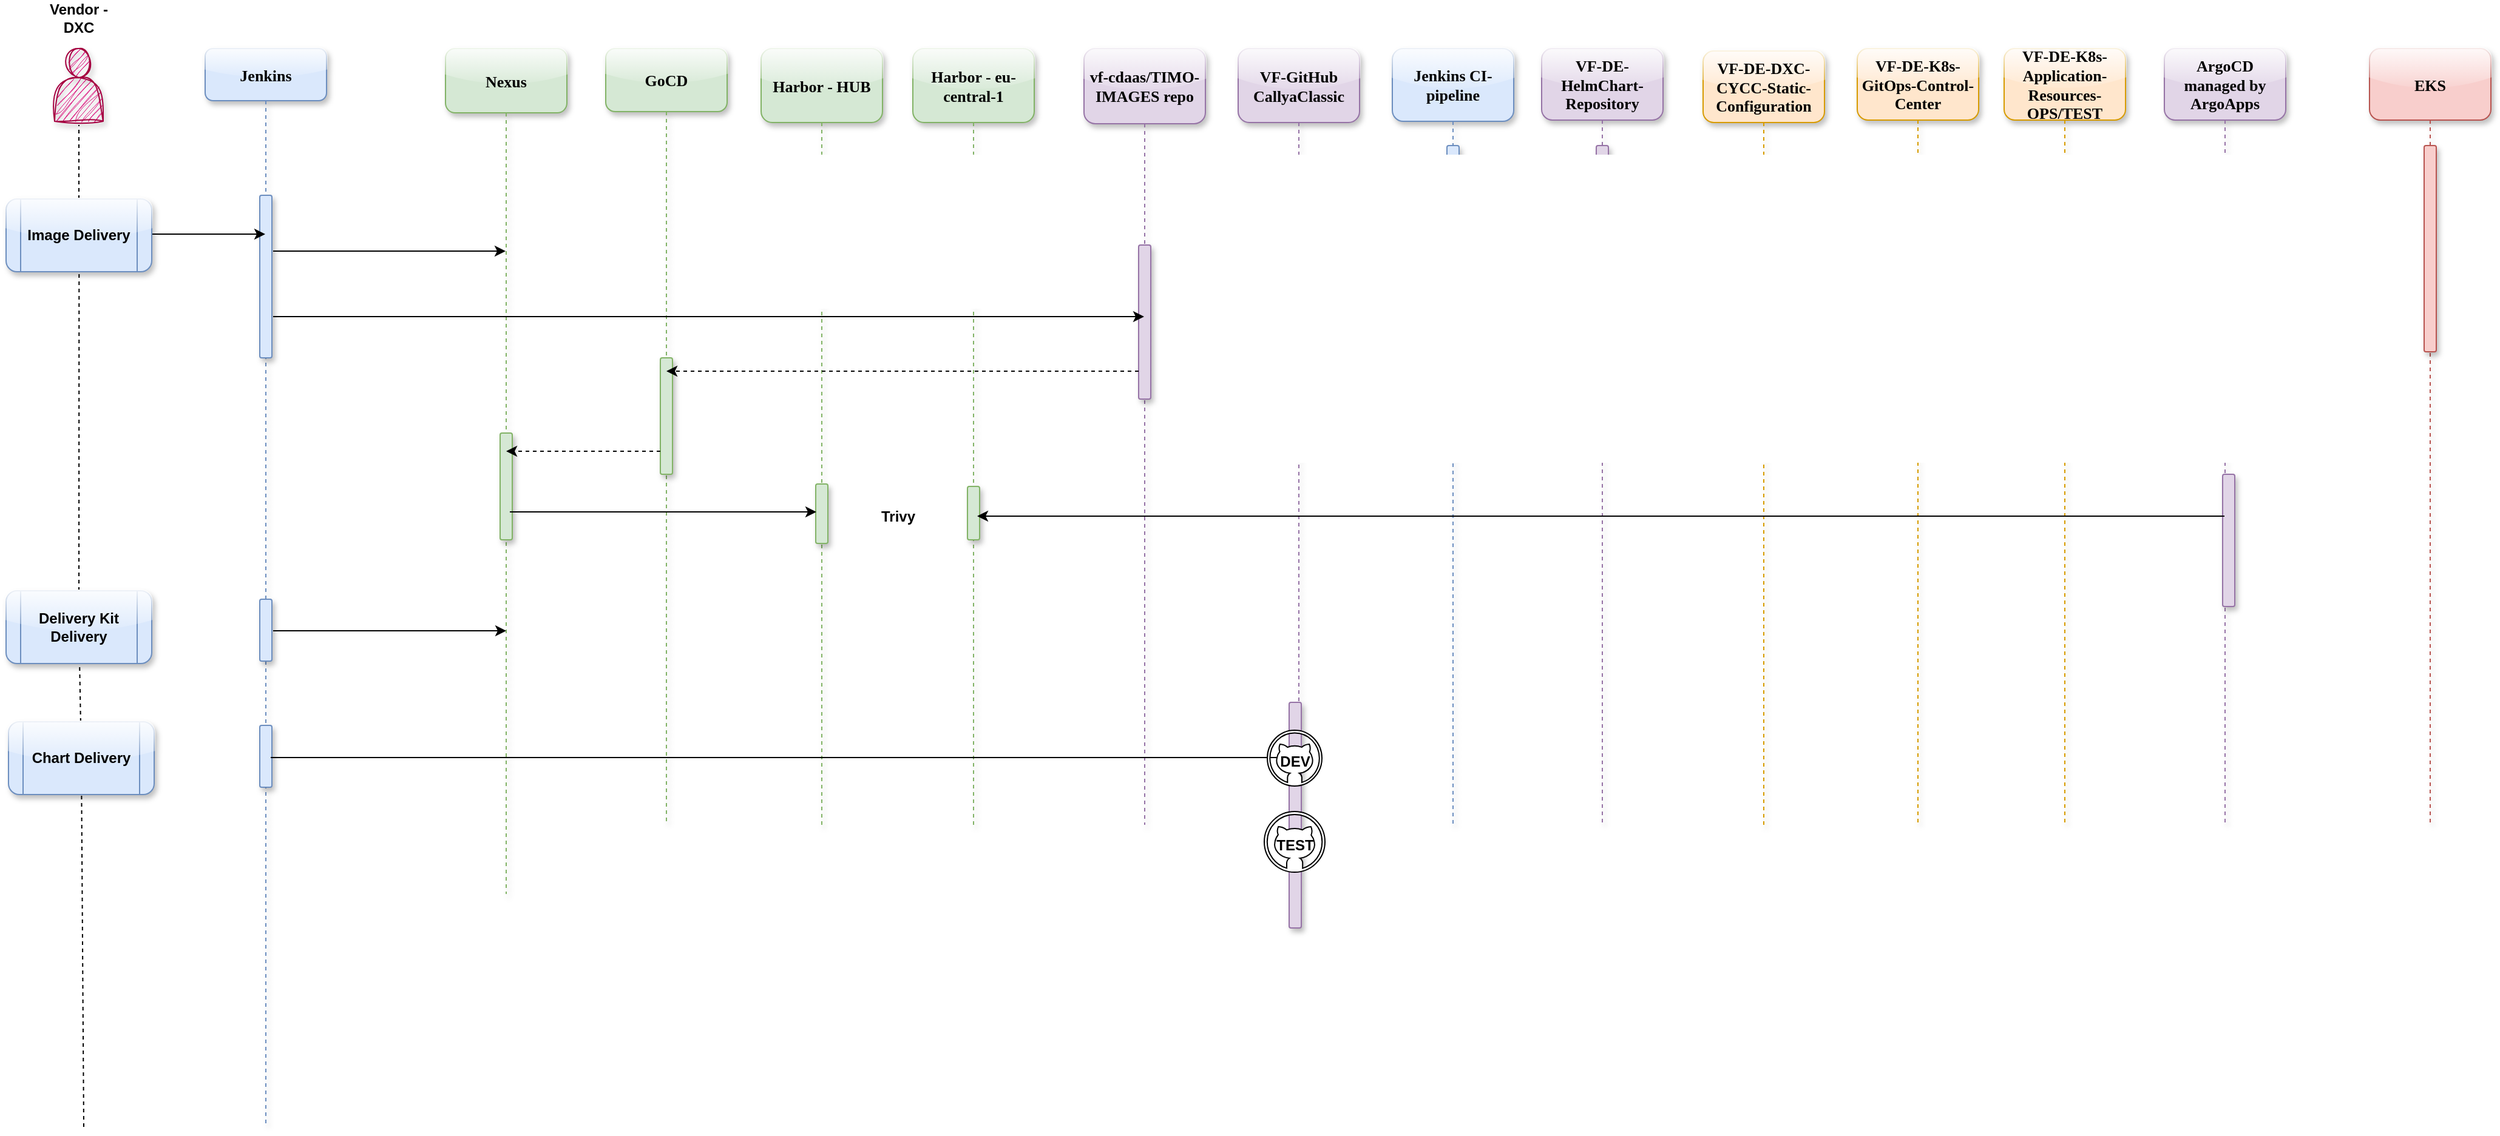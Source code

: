 <mxfile version="23.1.5" type="github">
  <diagram name="Page-1" id="2YBvvXClWsGukQMizWep">
    <mxGraphModel dx="1386" dy="785" grid="0" gridSize="10" guides="1" tooltips="1" connect="1" arrows="1" fold="1" page="1" pageScale="1" pageWidth="3300" pageHeight="4681" math="0" shadow="0">
      <root>
        <mxCell id="0" />
        <mxCell id="1" parent="0" />
        <mxCell id="aM9ryv3xv72pqoxQDRHE-1" value="Jenkins" style="shape=umlLifeline;perimeter=lifelinePerimeter;whiteSpace=wrap;html=1;container=0;dropTarget=0;collapsible=0;recursiveResize=0;outlineConnect=0;portConstraint=eastwest;newEdgeStyle={&quot;edgeStyle&quot;:&quot;elbowEdgeStyle&quot;,&quot;elbow&quot;:&quot;vertical&quot;,&quot;curved&quot;:0,&quot;rounded&quot;:0};strokeWidth=1;fontSize=13;size=43;fontFamily=Verdana;glass=1;rounded=1;shadow=1;fillColor=#dae8fc;strokeColor=#6c8ebf;fontStyle=1" parent="1" vertex="1">
          <mxGeometry x="204" y="114" width="100" height="888" as="geometry" />
        </mxCell>
        <mxCell id="aM9ryv3xv72pqoxQDRHE-2" value="" style="html=1;points=[];perimeter=orthogonalPerimeter;outlineConnect=0;targetShapes=umlLifeline;portConstraint=eastwest;newEdgeStyle={&quot;edgeStyle&quot;:&quot;elbowEdgeStyle&quot;,&quot;elbow&quot;:&quot;vertical&quot;,&quot;curved&quot;:0,&quot;rounded&quot;:0};strokeWidth=1;fontSize=13;fontFamily=Verdana;fillColor=#dae8fc;strokeColor=#6c8ebf;rounded=1;glass=0;shadow=1;fontStyle=1" parent="aM9ryv3xv72pqoxQDRHE-1" vertex="1">
          <mxGeometry x="45" y="121" width="10" height="134" as="geometry" />
        </mxCell>
        <mxCell id="k59G2FWmyJD4u-l8T83N-55" value="" style="html=1;points=[];perimeter=orthogonalPerimeter;outlineConnect=0;targetShapes=umlLifeline;portConstraint=eastwest;newEdgeStyle={&quot;edgeStyle&quot;:&quot;elbowEdgeStyle&quot;,&quot;elbow&quot;:&quot;vertical&quot;,&quot;curved&quot;:0,&quot;rounded&quot;:0};strokeWidth=1;fontSize=13;fontFamily=Verdana;fillColor=#dae8fc;strokeColor=#6c8ebf;rounded=1;glass=0;shadow=1;fontStyle=1" vertex="1" parent="aM9ryv3xv72pqoxQDRHE-1">
          <mxGeometry x="45" y="454" width="10" height="51" as="geometry" />
        </mxCell>
        <mxCell id="k59G2FWmyJD4u-l8T83N-59" value="" style="html=1;points=[];perimeter=orthogonalPerimeter;outlineConnect=0;targetShapes=umlLifeline;portConstraint=eastwest;newEdgeStyle={&quot;edgeStyle&quot;:&quot;elbowEdgeStyle&quot;,&quot;elbow&quot;:&quot;vertical&quot;,&quot;curved&quot;:0,&quot;rounded&quot;:0};strokeWidth=1;fontSize=13;fontFamily=Verdana;fillColor=#dae8fc;strokeColor=#6c8ebf;rounded=1;glass=0;shadow=1;fontStyle=1" vertex="1" parent="aM9ryv3xv72pqoxQDRHE-1">
          <mxGeometry x="45" y="558" width="10" height="51" as="geometry" />
        </mxCell>
        <mxCell id="aM9ryv3xv72pqoxQDRHE-5" value="Nexus" style="shape=umlLifeline;perimeter=lifelinePerimeter;whiteSpace=wrap;html=1;container=0;dropTarget=0;collapsible=0;recursiveResize=0;outlineConnect=0;portConstraint=eastwest;newEdgeStyle={&quot;edgeStyle&quot;:&quot;elbowEdgeStyle&quot;,&quot;elbow&quot;:&quot;vertical&quot;,&quot;curved&quot;:0,&quot;rounded&quot;:0};strokeWidth=1;fontSize=13;size=53;fontFamily=Verdana;rounded=1;shadow=1;glass=1;fillColor=#d5e8d4;strokeColor=#82b366;fontStyle=1" parent="1" vertex="1">
          <mxGeometry x="402" y="114" width="100" height="697" as="geometry" />
        </mxCell>
        <mxCell id="aM9ryv3xv72pqoxQDRHE-6" value="" style="html=1;points=[];perimeter=orthogonalPerimeter;outlineConnect=0;targetShapes=umlLifeline;portConstraint=eastwest;newEdgeStyle={&quot;edgeStyle&quot;:&quot;elbowEdgeStyle&quot;,&quot;elbow&quot;:&quot;vertical&quot;,&quot;curved&quot;:0,&quot;rounded&quot;:0};strokeWidth=1;fontSize=13;fontFamily=Verdana;rounded=1;glass=0;shadow=1;fillColor=#d5e8d4;strokeColor=#82b366;fontStyle=1" parent="aM9ryv3xv72pqoxQDRHE-5" vertex="1">
          <mxGeometry x="45" y="317" width="10" height="88" as="geometry" />
        </mxCell>
        <mxCell id="k59G2FWmyJD4u-l8T83N-1" value="GoCD" style="shape=umlLifeline;perimeter=lifelinePerimeter;whiteSpace=wrap;html=1;container=0;dropTarget=0;collapsible=0;recursiveResize=0;outlineConnect=0;portConstraint=eastwest;newEdgeStyle={&quot;edgeStyle&quot;:&quot;elbowEdgeStyle&quot;,&quot;elbow&quot;:&quot;vertical&quot;,&quot;curved&quot;:0,&quot;rounded&quot;:0};strokeWidth=1;fontSize=13;size=52;fontFamily=Verdana;shadow=1;rounded=1;fillColor=#d5e8d4;strokeColor=#82b366;glass=1;fontStyle=1" vertex="1" parent="1">
          <mxGeometry x="534" y="114" width="100" height="640" as="geometry" />
        </mxCell>
        <mxCell id="k59G2FWmyJD4u-l8T83N-2" value="" style="html=1;points=[];perimeter=orthogonalPerimeter;outlineConnect=0;targetShapes=umlLifeline;portConstraint=eastwest;newEdgeStyle={&quot;edgeStyle&quot;:&quot;elbowEdgeStyle&quot;,&quot;elbow&quot;:&quot;vertical&quot;,&quot;curved&quot;:0,&quot;rounded&quot;:0};strokeWidth=1;fontSize=13;fontFamily=Verdana;rounded=1;shadow=1;fillColor=#d5e8d4;strokeColor=#82b366;fontStyle=1" vertex="1" parent="k59G2FWmyJD4u-l8T83N-1">
          <mxGeometry x="45" y="255" width="10" height="96" as="geometry" />
        </mxCell>
        <mxCell id="k59G2FWmyJD4u-l8T83N-7" value="Harbor - HUB" style="shape=umlLifeline;perimeter=lifelinePerimeter;whiteSpace=wrap;html=1;container=0;dropTarget=0;collapsible=0;recursiveResize=0;outlineConnect=0;portConstraint=eastwest;newEdgeStyle={&quot;edgeStyle&quot;:&quot;elbowEdgeStyle&quot;,&quot;elbow&quot;:&quot;vertical&quot;,&quot;curved&quot;:0,&quot;rounded&quot;:0};strokeWidth=1;fontSize=13;size=61;fontFamily=Verdana;rounded=1;shadow=1;glass=1;fillColor=#d5e8d4;strokeColor=#82b366;fontStyle=1" vertex="1" parent="1">
          <mxGeometry x="662" y="114" width="100" height="640" as="geometry" />
        </mxCell>
        <mxCell id="k59G2FWmyJD4u-l8T83N-8" value="" style="html=1;points=[];perimeter=orthogonalPerimeter;outlineConnect=0;targetShapes=umlLifeline;portConstraint=eastwest;newEdgeStyle={&quot;edgeStyle&quot;:&quot;elbowEdgeStyle&quot;,&quot;elbow&quot;:&quot;vertical&quot;,&quot;curved&quot;:0,&quot;rounded&quot;:0};strokeWidth=1;fontSize=13;fontFamily=Verdana;rounded=1;shadow=1;fillColor=#d5e8d4;strokeColor=#82b366;fontStyle=1" vertex="1" parent="k59G2FWmyJD4u-l8T83N-7">
          <mxGeometry x="45" y="359" width="10" height="49" as="geometry" />
        </mxCell>
        <mxCell id="k59G2FWmyJD4u-l8T83N-9" value="Harbor - eu-central-1" style="shape=umlLifeline;perimeter=lifelinePerimeter;whiteSpace=wrap;html=1;container=0;dropTarget=0;collapsible=0;recursiveResize=0;outlineConnect=0;portConstraint=eastwest;newEdgeStyle={&quot;edgeStyle&quot;:&quot;elbowEdgeStyle&quot;,&quot;elbow&quot;:&quot;vertical&quot;,&quot;curved&quot;:0,&quot;rounded&quot;:0};strokeWidth=1;fontSize=13;size=61;fontFamily=Verdana;rounded=1;fillColor=#d5e8d4;strokeColor=#82b366;glass=1;shadow=1;fontStyle=1" vertex="1" parent="1">
          <mxGeometry x="787" y="114" width="100" height="640" as="geometry" />
        </mxCell>
        <mxCell id="k59G2FWmyJD4u-l8T83N-10" value="" style="html=1;points=[];perimeter=orthogonalPerimeter;outlineConnect=0;targetShapes=umlLifeline;portConstraint=eastwest;newEdgeStyle={&quot;edgeStyle&quot;:&quot;elbowEdgeStyle&quot;,&quot;elbow&quot;:&quot;vertical&quot;,&quot;curved&quot;:0,&quot;rounded&quot;:0};strokeWidth=1;fontSize=13;fontFamily=Verdana;rounded=1;shadow=1;fillColor=#d5e8d4;strokeColor=#82b366;fontStyle=1" vertex="1" parent="k59G2FWmyJD4u-l8T83N-9">
          <mxGeometry x="45" y="361" width="10" height="44" as="geometry" />
        </mxCell>
        <mxCell id="k59G2FWmyJD4u-l8T83N-12" value="vf-cdaas/TIMO-IMAGES repo" style="shape=umlLifeline;perimeter=lifelinePerimeter;whiteSpace=wrap;html=1;container=0;dropTarget=0;collapsible=0;recursiveResize=0;outlineConnect=0;portConstraint=eastwest;newEdgeStyle={&quot;edgeStyle&quot;:&quot;elbowEdgeStyle&quot;,&quot;elbow&quot;:&quot;vertical&quot;,&quot;curved&quot;:0,&quot;rounded&quot;:0};strokeWidth=1;fontSize=13;size=62;fontFamily=Verdana;fillColor=#e1d5e7;strokeColor=#9673a6;glass=1;rounded=1;shadow=1;fontStyle=1" vertex="1" parent="1">
          <mxGeometry x="928" y="114" width="100" height="640" as="geometry" />
        </mxCell>
        <mxCell id="k59G2FWmyJD4u-l8T83N-13" value="" style="html=1;points=[];perimeter=orthogonalPerimeter;outlineConnect=0;targetShapes=umlLifeline;portConstraint=eastwest;newEdgeStyle={&quot;edgeStyle&quot;:&quot;elbowEdgeStyle&quot;,&quot;elbow&quot;:&quot;vertical&quot;,&quot;curved&quot;:0,&quot;rounded&quot;:0};strokeWidth=1;fontSize=13;fontFamily=Verdana;rounded=1;shadow=1;fillColor=#e1d5e7;strokeColor=#9673a6;fontStyle=1" vertex="1" parent="k59G2FWmyJD4u-l8T83N-12">
          <mxGeometry x="45" y="162" width="10" height="127" as="geometry" />
        </mxCell>
        <mxCell id="k59G2FWmyJD4u-l8T83N-14" value="VF-GitHub CallyaClassic" style="shape=umlLifeline;perimeter=lifelinePerimeter;whiteSpace=wrap;html=1;container=0;dropTarget=0;collapsible=0;recursiveResize=0;outlineConnect=0;portConstraint=eastwest;newEdgeStyle={&quot;edgeStyle&quot;:&quot;elbowEdgeStyle&quot;,&quot;elbow&quot;:&quot;vertical&quot;,&quot;curved&quot;:0,&quot;rounded&quot;:0};strokeWidth=1;fontSize=13;size=61;fontFamily=Verdana;fillColor=#e1d5e7;strokeColor=#9673a6;rounded=1;glass=1;shadow=1;fontStyle=1" vertex="1" parent="1">
          <mxGeometry x="1055" y="114" width="100" height="725" as="geometry" />
        </mxCell>
        <mxCell id="k59G2FWmyJD4u-l8T83N-15" value="" style="html=1;points=[];perimeter=orthogonalPerimeter;outlineConnect=0;targetShapes=umlLifeline;portConstraint=eastwest;newEdgeStyle={&quot;edgeStyle&quot;:&quot;elbowEdgeStyle&quot;,&quot;elbow&quot;:&quot;vertical&quot;,&quot;curved&quot;:0,&quot;rounded&quot;:0};strokeWidth=1;fontSize=13;fontFamily=Verdana;rounded=1;shadow=1;fillColor=#e1d5e7;strokeColor=#9673a6;fontStyle=1" vertex="1" parent="k59G2FWmyJD4u-l8T83N-14">
          <mxGeometry x="42" y="539" width="10" height="186" as="geometry" />
        </mxCell>
        <mxCell id="k59G2FWmyJD4u-l8T83N-17" value="Jenkins CI-pipeline" style="shape=umlLifeline;perimeter=lifelinePerimeter;whiteSpace=wrap;html=1;container=0;dropTarget=0;collapsible=0;recursiveResize=0;outlineConnect=0;portConstraint=eastwest;newEdgeStyle={&quot;edgeStyle&quot;:&quot;elbowEdgeStyle&quot;,&quot;elbow&quot;:&quot;vertical&quot;,&quot;curved&quot;:0,&quot;rounded&quot;:0};strokeWidth=1;fontSize=13;size=60;fontFamily=Verdana;fillColor=#dae8fc;strokeColor=#6c8ebf;glass=1;rounded=1;shadow=1;fontStyle=1" vertex="1" parent="1">
          <mxGeometry x="1182" y="114" width="100" height="640" as="geometry" />
        </mxCell>
        <mxCell id="k59G2FWmyJD4u-l8T83N-18" value="" style="html=1;points=[];perimeter=orthogonalPerimeter;outlineConnect=0;targetShapes=umlLifeline;portConstraint=eastwest;newEdgeStyle={&quot;edgeStyle&quot;:&quot;elbowEdgeStyle&quot;,&quot;elbow&quot;:&quot;vertical&quot;,&quot;curved&quot;:0,&quot;rounded&quot;:0};strokeWidth=1;fontSize=13;fontFamily=Verdana;fillColor=#dae8fc;strokeColor=#6c8ebf;rounded=1;shadow=1;fontStyle=1" vertex="1" parent="k59G2FWmyJD4u-l8T83N-17">
          <mxGeometry x="45" y="80" width="10" height="170" as="geometry" />
        </mxCell>
        <mxCell id="k59G2FWmyJD4u-l8T83N-19" value="VF-DE-HelmChart-Repository" style="shape=umlLifeline;perimeter=lifelinePerimeter;whiteSpace=wrap;html=1;container=0;dropTarget=0;collapsible=0;recursiveResize=0;outlineConnect=0;portConstraint=eastwest;newEdgeStyle={&quot;edgeStyle&quot;:&quot;elbowEdgeStyle&quot;,&quot;elbow&quot;:&quot;vertical&quot;,&quot;curved&quot;:0,&quot;rounded&quot;:0};strokeWidth=1;fontSize=13;size=59;fontFamily=Verdana;fillColor=#e1d5e7;strokeColor=#9673a6;rounded=1;glass=1;shadow=1;fontStyle=1" vertex="1" parent="1">
          <mxGeometry x="1305" y="114" width="100" height="640" as="geometry" />
        </mxCell>
        <mxCell id="k59G2FWmyJD4u-l8T83N-20" value="" style="html=1;points=[];perimeter=orthogonalPerimeter;outlineConnect=0;targetShapes=umlLifeline;portConstraint=eastwest;newEdgeStyle={&quot;edgeStyle&quot;:&quot;elbowEdgeStyle&quot;,&quot;elbow&quot;:&quot;vertical&quot;,&quot;curved&quot;:0,&quot;rounded&quot;:0};strokeWidth=1;fontSize=13;fontFamily=Verdana;fillColor=#e1d5e7;strokeColor=#9673a6;rounded=1;shadow=1;fontStyle=1" vertex="1" parent="k59G2FWmyJD4u-l8T83N-19">
          <mxGeometry x="45" y="80" width="10" height="170" as="geometry" />
        </mxCell>
        <mxCell id="k59G2FWmyJD4u-l8T83N-21" value="VF-DE-K8s-Application-Resources-OPS/TEST" style="shape=umlLifeline;perimeter=lifelinePerimeter;whiteSpace=wrap;html=1;container=0;dropTarget=0;collapsible=0;recursiveResize=0;outlineConnect=0;portConstraint=eastwest;newEdgeStyle={&quot;edgeStyle&quot;:&quot;elbowEdgeStyle&quot;,&quot;elbow&quot;:&quot;vertical&quot;,&quot;curved&quot;:0,&quot;rounded&quot;:0};strokeWidth=1;fontSize=13;size=59;fontFamily=Verdana;fillColor=#ffe6cc;strokeColor=#d79b00;rounded=1;glass=1;shadow=1;fontStyle=1" vertex="1" parent="1">
          <mxGeometry x="1686" y="114" width="100" height="640" as="geometry" />
        </mxCell>
        <mxCell id="k59G2FWmyJD4u-l8T83N-22" value="" style="html=1;points=[];perimeter=orthogonalPerimeter;outlineConnect=0;targetShapes=umlLifeline;portConstraint=eastwest;newEdgeStyle={&quot;edgeStyle&quot;:&quot;elbowEdgeStyle&quot;,&quot;elbow&quot;:&quot;vertical&quot;,&quot;curved&quot;:0,&quot;rounded&quot;:0};strokeWidth=1;fontSize=13;fontFamily=Verdana;fillColor=#ffe6cc;strokeColor=#d79b00;rounded=1;shadow=1;fontStyle=1" vertex="1" parent="k59G2FWmyJD4u-l8T83N-21">
          <mxGeometry x="45" y="111" width="10" height="170" as="geometry" />
        </mxCell>
        <mxCell id="k59G2FWmyJD4u-l8T83N-23" value="VF-DE-DXC-CYCC-Static-Configuration" style="shape=umlLifeline;perimeter=lifelinePerimeter;whiteSpace=wrap;html=1;container=0;dropTarget=0;collapsible=0;recursiveResize=0;outlineConnect=0;portConstraint=eastwest;newEdgeStyle={&quot;edgeStyle&quot;:&quot;elbowEdgeStyle&quot;,&quot;elbow&quot;:&quot;vertical&quot;,&quot;curved&quot;:0,&quot;rounded&quot;:0};strokeWidth=1;fontSize=13;size=59;fontFamily=Verdana;fillColor=#ffe6cc;strokeColor=#d79b00;rounded=1;glass=1;shadow=1;fontStyle=1" vertex="1" parent="1">
          <mxGeometry x="1438" y="116" width="100" height="640" as="geometry" />
        </mxCell>
        <mxCell id="k59G2FWmyJD4u-l8T83N-24" value="" style="html=1;points=[];perimeter=orthogonalPerimeter;outlineConnect=0;targetShapes=umlLifeline;portConstraint=eastwest;newEdgeStyle={&quot;edgeStyle&quot;:&quot;elbowEdgeStyle&quot;,&quot;elbow&quot;:&quot;vertical&quot;,&quot;curved&quot;:0,&quot;rounded&quot;:0};strokeWidth=1;fontSize=13;fontFamily=Verdana;fillColor=#ffe6cc;strokeColor=#d79b00;rounded=1;shadow=1;fontStyle=1" vertex="1" parent="k59G2FWmyJD4u-l8T83N-23">
          <mxGeometry x="45" y="111" width="10" height="170" as="geometry" />
        </mxCell>
        <mxCell id="k59G2FWmyJD4u-l8T83N-25" value="VF-DE-K8s-GitOps-Control-Center" style="shape=umlLifeline;perimeter=lifelinePerimeter;whiteSpace=wrap;html=1;container=0;dropTarget=0;collapsible=0;recursiveResize=0;outlineConnect=0;portConstraint=eastwest;newEdgeStyle={&quot;edgeStyle&quot;:&quot;elbowEdgeStyle&quot;,&quot;elbow&quot;:&quot;vertical&quot;,&quot;curved&quot;:0,&quot;rounded&quot;:0};strokeWidth=1;fontSize=13;size=59;fontFamily=Verdana;fillColor=#ffe6cc;strokeColor=#d79b00;rounded=1;glass=1;shadow=1;fontStyle=1" vertex="1" parent="1">
          <mxGeometry x="1565" y="114" width="100" height="640" as="geometry" />
        </mxCell>
        <mxCell id="k59G2FWmyJD4u-l8T83N-26" value="" style="html=1;points=[];perimeter=orthogonalPerimeter;outlineConnect=0;targetShapes=umlLifeline;portConstraint=eastwest;newEdgeStyle={&quot;edgeStyle&quot;:&quot;elbowEdgeStyle&quot;,&quot;elbow&quot;:&quot;vertical&quot;,&quot;curved&quot;:0,&quot;rounded&quot;:0};strokeWidth=1;fontSize=13;fontFamily=Verdana;fillColor=#ffe6cc;strokeColor=#d79b00;rounded=1;shadow=1;fontStyle=1" vertex="1" parent="k59G2FWmyJD4u-l8T83N-25">
          <mxGeometry x="45" y="111" width="10" height="170" as="geometry" />
        </mxCell>
        <mxCell id="k59G2FWmyJD4u-l8T83N-27" value="ArgoCD managed by ArgoApps" style="shape=umlLifeline;perimeter=lifelinePerimeter;whiteSpace=wrap;html=1;container=0;dropTarget=0;collapsible=0;recursiveResize=0;outlineConnect=0;portConstraint=eastwest;newEdgeStyle={&quot;edgeStyle&quot;:&quot;elbowEdgeStyle&quot;,&quot;elbow&quot;:&quot;vertical&quot;,&quot;curved&quot;:0,&quot;rounded&quot;:0};strokeWidth=1;fontSize=13;size=59;fontFamily=Verdana;fillColor=#e1d5e7;strokeColor=#9673a6;rounded=1;glass=1;shadow=1;fontStyle=1" vertex="1" parent="1">
          <mxGeometry x="1818" y="114" width="100" height="640" as="geometry" />
        </mxCell>
        <mxCell id="k59G2FWmyJD4u-l8T83N-28" value="" style="html=1;points=[];perimeter=orthogonalPerimeter;outlineConnect=0;targetShapes=umlLifeline;portConstraint=eastwest;newEdgeStyle={&quot;edgeStyle&quot;:&quot;elbowEdgeStyle&quot;,&quot;elbow&quot;:&quot;vertical&quot;,&quot;curved&quot;:0,&quot;rounded&quot;:0};strokeWidth=1;fontSize=13;fontFamily=Verdana;fillColor=#e1d5e7;strokeColor=#9673a6;rounded=1;shadow=1;fontStyle=1" vertex="1" parent="k59G2FWmyJD4u-l8T83N-27">
          <mxGeometry x="48" y="351" width="10" height="109" as="geometry" />
        </mxCell>
        <mxCell id="k59G2FWmyJD4u-l8T83N-29" value="EKS" style="shape=umlLifeline;perimeter=lifelinePerimeter;whiteSpace=wrap;html=1;container=0;dropTarget=0;collapsible=0;recursiveResize=0;outlineConnect=0;portConstraint=eastwest;newEdgeStyle={&quot;edgeStyle&quot;:&quot;elbowEdgeStyle&quot;,&quot;elbow&quot;:&quot;vertical&quot;,&quot;curved&quot;:0,&quot;rounded&quot;:0};strokeWidth=1;fontSize=13;size=59;fontFamily=Verdana;fillColor=#f8cecc;strokeColor=#b85450;rounded=1;glass=1;shadow=1;fontStyle=1" vertex="1" parent="1">
          <mxGeometry x="1987" y="114" width="100" height="640" as="geometry" />
        </mxCell>
        <mxCell id="k59G2FWmyJD4u-l8T83N-30" value="" style="html=1;points=[];perimeter=orthogonalPerimeter;outlineConnect=0;targetShapes=umlLifeline;portConstraint=eastwest;newEdgeStyle={&quot;edgeStyle&quot;:&quot;elbowEdgeStyle&quot;,&quot;elbow&quot;:&quot;vertical&quot;,&quot;curved&quot;:0,&quot;rounded&quot;:0};strokeWidth=1;fontSize=13;fontFamily=Verdana;fillColor=#f8cecc;strokeColor=#b85450;rounded=1;shadow=1;fontStyle=1" vertex="1" parent="k59G2FWmyJD4u-l8T83N-29">
          <mxGeometry x="45" y="80" width="10" height="170" as="geometry" />
        </mxCell>
        <mxCell id="k59G2FWmyJD4u-l8T83N-34" value="" style="shape=actor;whiteSpace=wrap;html=1;shadow=1;fillColor=#d80073;strokeColor=#A50040;fontColor=#ffffff;sketch=1;curveFitting=1;jiggle=2;fontStyle=1" vertex="1" parent="1">
          <mxGeometry x="80" y="114" width="40" height="60" as="geometry" />
        </mxCell>
        <mxCell id="k59G2FWmyJD4u-l8T83N-35" value="Vendor - DXC" style="text;strokeColor=none;align=center;fillColor=none;html=1;verticalAlign=middle;whiteSpace=wrap;rounded=0;fontStyle=1" vertex="1" parent="1">
          <mxGeometry x="70" y="74" width="60" height="30" as="geometry" />
        </mxCell>
        <mxCell id="k59G2FWmyJD4u-l8T83N-38" value="" style="endArrow=none;dashed=1;html=1;rounded=0;fontStyle=1" edge="1" parent="1">
          <mxGeometry width="50" height="50" relative="1" as="geometry">
            <mxPoint x="100" y="244" as="sourcePoint" />
            <mxPoint x="100" y="177" as="targetPoint" />
          </mxGeometry>
        </mxCell>
        <mxCell id="k59G2FWmyJD4u-l8T83N-41" value="" style="endArrow=none;dashed=1;html=1;rounded=0;fontStyle=1" edge="1" parent="1" source="k59G2FWmyJD4u-l8T83N-51">
          <mxGeometry width="50" height="50" relative="1" as="geometry">
            <mxPoint x="104" y="851" as="sourcePoint" />
            <mxPoint x="100.161" y="290.999" as="targetPoint" />
          </mxGeometry>
        </mxCell>
        <mxCell id="k59G2FWmyJD4u-l8T83N-42" value="" style="endArrow=classic;html=1;rounded=0;fontStyle=1" edge="1" parent="1" target="aM9ryv3xv72pqoxQDRHE-1">
          <mxGeometry width="50" height="50" relative="1" as="geometry">
            <mxPoint x="123.5" y="267" as="sourcePoint" />
            <mxPoint x="173.5" y="217" as="targetPoint" />
          </mxGeometry>
        </mxCell>
        <mxCell id="k59G2FWmyJD4u-l8T83N-43" value="Image Delivery" style="shape=process;whiteSpace=wrap;html=1;backgroundOutline=1;rounded=1;shadow=1;fillColor=#dae8fc;strokeColor=#6c8ebf;glass=1;fontStyle=1" vertex="1" parent="1">
          <mxGeometry x="40" y="238" width="120" height="60" as="geometry" />
        </mxCell>
        <mxCell id="k59G2FWmyJD4u-l8T83N-45" value="" style="endArrow=classic;html=1;rounded=0;fontStyle=1" edge="1" parent="1" target="aM9ryv3xv72pqoxQDRHE-5">
          <mxGeometry width="50" height="50" relative="1" as="geometry">
            <mxPoint x="260" y="281" as="sourcePoint" />
            <mxPoint x="310" y="231" as="targetPoint" />
          </mxGeometry>
        </mxCell>
        <mxCell id="k59G2FWmyJD4u-l8T83N-46" value="" style="endArrow=classic;html=1;rounded=0;fontStyle=1" edge="1" parent="1" target="k59G2FWmyJD4u-l8T83N-12">
          <mxGeometry width="50" height="50" relative="1" as="geometry">
            <mxPoint x="260" y="335" as="sourcePoint" />
            <mxPoint x="310" y="285" as="targetPoint" />
          </mxGeometry>
        </mxCell>
        <mxCell id="k59G2FWmyJD4u-l8T83N-47" value="" style="html=1;labelBackgroundColor=#ffffff;startArrow=none;startFill=0;startSize=6;endArrow=classic;endFill=1;endSize=6;jettySize=auto;orthogonalLoop=1;strokeWidth=1;dashed=1;fontSize=14;rounded=0;fontStyle=1" edge="1" parent="1" target="k59G2FWmyJD4u-l8T83N-1">
          <mxGeometry width="60" height="60" relative="1" as="geometry">
            <mxPoint x="973" y="380" as="sourcePoint" />
            <mxPoint x="1033" y="320" as="targetPoint" />
          </mxGeometry>
        </mxCell>
        <mxCell id="k59G2FWmyJD4u-l8T83N-48" value="" style="html=1;labelBackgroundColor=#ffffff;startArrow=none;startFill=0;startSize=6;endArrow=classic;endFill=1;endSize=6;jettySize=auto;orthogonalLoop=1;strokeWidth=1;dashed=1;fontSize=14;rounded=0;fontStyle=1" edge="1" parent="1" target="aM9ryv3xv72pqoxQDRHE-5">
          <mxGeometry width="60" height="60" relative="1" as="geometry">
            <mxPoint x="579" y="446" as="sourcePoint" />
            <mxPoint x="639" y="386" as="targetPoint" />
          </mxGeometry>
        </mxCell>
        <mxCell id="k59G2FWmyJD4u-l8T83N-49" value="" style="endArrow=classic;html=1;rounded=0;fontStyle=1" edge="1" parent="1">
          <mxGeometry width="50" height="50" relative="1" as="geometry">
            <mxPoint x="455" y="496" as="sourcePoint" />
            <mxPoint x="707.5" y="496" as="targetPoint" />
          </mxGeometry>
        </mxCell>
        <mxCell id="k59G2FWmyJD4u-l8T83N-50" value="" style="shape=image;html=1;verticalAlign=top;verticalLabelPosition=bottom;labelBackgroundColor=#ffffff;imageAspect=0;aspect=fixed;image=https://cdn3.iconfinder.com/data/icons/arrows-set-12/512/refresh-128.png;fontStyle=1" vertex="1" parent="1">
          <mxGeometry x="729" y="454" width="92" height="92" as="geometry" />
        </mxCell>
        <mxCell id="k59G2FWmyJD4u-l8T83N-52" value="" style="endArrow=none;dashed=1;html=1;rounded=0;fontStyle=1" edge="1" parent="1" source="k59G2FWmyJD4u-l8T83N-57" target="k59G2FWmyJD4u-l8T83N-51">
          <mxGeometry width="50" height="50" relative="1" as="geometry">
            <mxPoint x="104" y="851" as="sourcePoint" />
            <mxPoint x="100.161" y="290.999" as="targetPoint" />
          </mxGeometry>
        </mxCell>
        <mxCell id="k59G2FWmyJD4u-l8T83N-51" value="Delivery Kit Delivery" style="shape=process;whiteSpace=wrap;html=1;backgroundOutline=1;rounded=1;shadow=1;fillColor=#dae8fc;strokeColor=#6c8ebf;glass=1;fontStyle=1" vertex="1" parent="1">
          <mxGeometry x="40" y="561" width="120" height="60" as="geometry" />
        </mxCell>
        <mxCell id="k59G2FWmyJD4u-l8T83N-53" value="&lt;b&gt;Trivy&lt;/b&gt;" style="text;html=1;align=center;verticalAlign=middle;whiteSpace=wrap;rounded=0;" vertex="1" parent="1">
          <mxGeometry x="745" y="485" width="60" height="30" as="geometry" />
        </mxCell>
        <mxCell id="k59G2FWmyJD4u-l8T83N-54" value="" style="endArrow=classic;html=1;rounded=0;" edge="1" parent="1" source="k59G2FWmyJD4u-l8T83N-27">
          <mxGeometry width="50" height="50" relative="1" as="geometry">
            <mxPoint x="1102.5" y="499.5" as="sourcePoint" />
            <mxPoint x="840" y="499.5" as="targetPoint" />
          </mxGeometry>
        </mxCell>
        <mxCell id="k59G2FWmyJD4u-l8T83N-56" value="" style="endArrow=classic;html=1;rounded=0;fontStyle=1" edge="1" parent="1">
          <mxGeometry width="50" height="50" relative="1" as="geometry">
            <mxPoint x="260" y="594" as="sourcePoint" />
            <mxPoint x="452" y="594" as="targetPoint" />
          </mxGeometry>
        </mxCell>
        <mxCell id="k59G2FWmyJD4u-l8T83N-58" value="" style="endArrow=none;dashed=1;html=1;rounded=0;fontStyle=1" edge="1" parent="1" target="k59G2FWmyJD4u-l8T83N-57">
          <mxGeometry width="50" height="50" relative="1" as="geometry">
            <mxPoint x="104" y="1003" as="sourcePoint" />
            <mxPoint x="100" y="621" as="targetPoint" />
          </mxGeometry>
        </mxCell>
        <mxCell id="k59G2FWmyJD4u-l8T83N-57" value="Chart Delivery" style="shape=process;whiteSpace=wrap;html=1;backgroundOutline=1;rounded=1;shadow=1;fillColor=#dae8fc;strokeColor=#6c8ebf;glass=1;fontStyle=1" vertex="1" parent="1">
          <mxGeometry x="42" y="669" width="120" height="60" as="geometry" />
        </mxCell>
        <mxCell id="k59G2FWmyJD4u-l8T83N-60" value="" style="endArrow=classic;html=1;rounded=0;fontStyle=1" edge="1" parent="1" target="k59G2FWmyJD4u-l8T83N-14">
          <mxGeometry width="50" height="50" relative="1" as="geometry">
            <mxPoint x="258" y="698.5" as="sourcePoint" />
            <mxPoint x="1023" y="699" as="targetPoint" />
          </mxGeometry>
        </mxCell>
        <mxCell id="k59G2FWmyJD4u-l8T83N-61" value="" style="verticalLabelPosition=bottom;html=1;verticalAlign=top;align=center;shape=mxgraph.azure.github_code;pointerEvents=1;" vertex="1" parent="1">
          <mxGeometry x="1079" y="676" width="45" height="46" as="geometry" />
        </mxCell>
        <mxCell id="k59G2FWmyJD4u-l8T83N-62" value="&lt;b&gt;DEV&lt;/b&gt;" style="text;html=1;align=center;verticalAlign=middle;whiteSpace=wrap;rounded=0;" vertex="1" parent="1">
          <mxGeometry x="1071.5" y="687" width="60" height="30" as="geometry" />
        </mxCell>
        <mxCell id="k59G2FWmyJD4u-l8T83N-65" value="" style="verticalLabelPosition=bottom;html=1;verticalAlign=top;align=center;shape=mxgraph.azure.github_code;pointerEvents=1;" vertex="1" parent="1">
          <mxGeometry x="1076.5" y="743" width="50" height="50" as="geometry" />
        </mxCell>
        <mxCell id="k59G2FWmyJD4u-l8T83N-66" value="&lt;b&gt;TEST&lt;/b&gt;" style="text;html=1;align=center;verticalAlign=middle;whiteSpace=wrap;rounded=0;" vertex="1" parent="1">
          <mxGeometry x="1071.5" y="756" width="60" height="30" as="geometry" />
        </mxCell>
      </root>
    </mxGraphModel>
  </diagram>
</mxfile>
